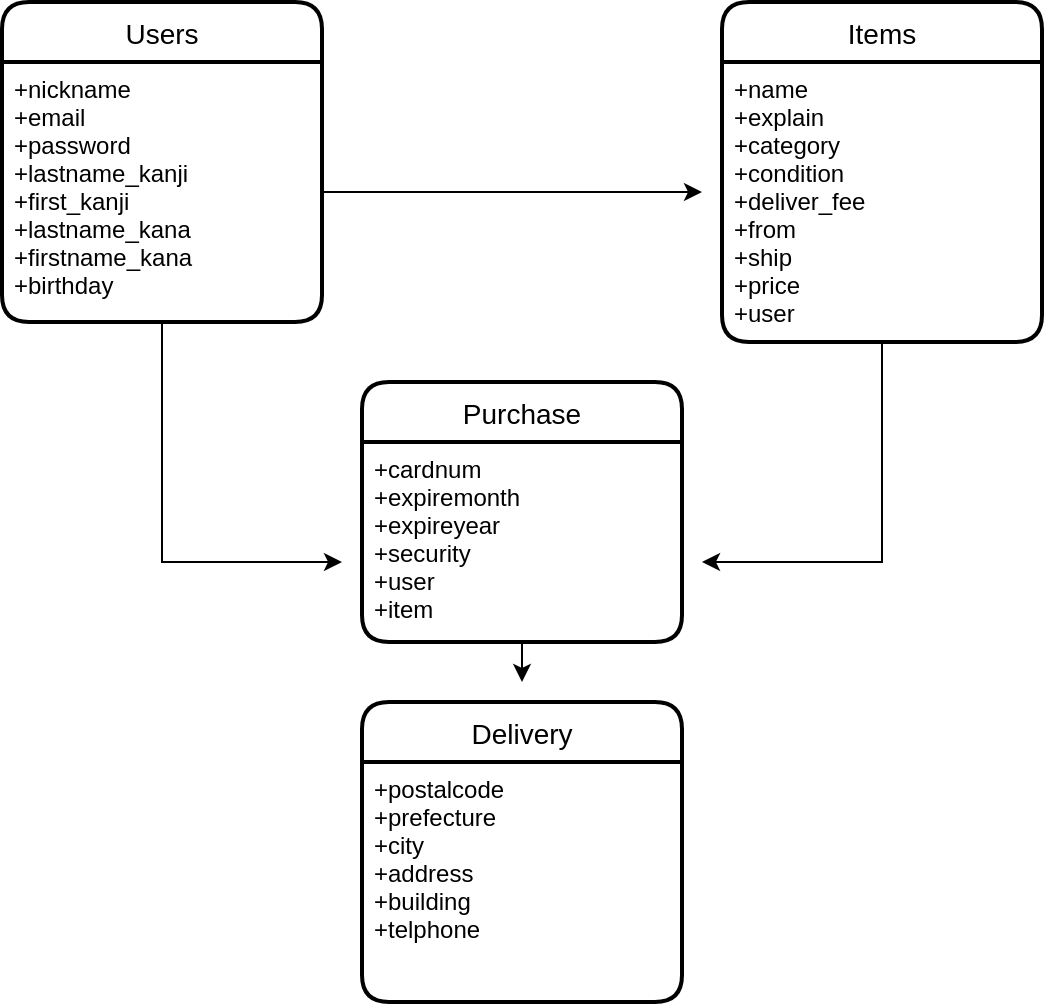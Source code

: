 <mxfile version="13.10.0" type="embed">
    <diagram id="G0XlT4P1EDg5u2kYeXEG" name="ページ1">
        <mxGraphModel dx="728" dy="562" grid="1" gridSize="10" guides="1" tooltips="1" connect="1" arrows="1" fold="1" page="1" pageScale="1" pageWidth="850" pageHeight="1100" math="0" shadow="0">
            <root>
                <mxCell id="0"/>
                <mxCell id="1" parent="0"/>
                <mxCell id="2" value="Users" style="swimlane;childLayout=stackLayout;horizontal=1;startSize=30;horizontalStack=0;rounded=1;fontSize=14;fontStyle=0;strokeWidth=2;resizeParent=0;resizeLast=1;shadow=0;dashed=0;align=center;" parent="1" vertex="1">
                    <mxGeometry x="40" y="80" width="160" height="160" as="geometry"/>
                </mxCell>
                <mxCell id="3" value="+nickname&#10;+email&#10;+password&#10;+lastname_kanji&#10;+first_kanji&#10;+lastname_kana&#10;+firstname_kana&#10;+birthday" style="align=left;strokeColor=none;fillColor=none;spacingLeft=4;fontSize=12;verticalAlign=top;resizable=0;rotatable=0;part=1;" parent="2" vertex="1">
                    <mxGeometry y="30" width="160" height="130" as="geometry"/>
                </mxCell>
                <mxCell id="4" value="Items" style="swimlane;childLayout=stackLayout;horizontal=1;startSize=30;horizontalStack=0;rounded=1;fontSize=14;fontStyle=0;strokeWidth=2;resizeParent=0;resizeLast=1;shadow=0;dashed=0;align=center;" parent="1" vertex="1">
                    <mxGeometry x="400" y="80" width="160" height="170" as="geometry"/>
                </mxCell>
                <mxCell id="5" value="+name&#10;+explain&#10;+category&#10;+condition&#10;+deliver_fee&#10;+from&#10;+ship&#10;+price&#10;+user" style="align=left;strokeColor=none;fillColor=none;spacingLeft=4;fontSize=12;verticalAlign=top;resizable=0;rotatable=0;part=1;" parent="4" vertex="1">
                    <mxGeometry y="30" width="160" height="140" as="geometry"/>
                </mxCell>
                <mxCell id="6" value="Purchase" style="swimlane;childLayout=stackLayout;horizontal=1;startSize=30;horizontalStack=0;rounded=1;fontSize=14;fontStyle=0;strokeWidth=2;resizeParent=0;resizeLast=1;shadow=0;dashed=0;align=center;" parent="1" vertex="1">
                    <mxGeometry x="220" y="270" width="160" height="130" as="geometry"/>
                </mxCell>
                <mxCell id="7" value="+cardnum&#10;+expiremonth&#10;+expireyear&#10;+security&#10;+user&#10;+item" style="align=left;strokeColor=none;fillColor=none;spacingLeft=4;fontSize=12;verticalAlign=top;resizable=0;rotatable=0;part=1;" parent="6" vertex="1">
                    <mxGeometry y="30" width="160" height="100" as="geometry"/>
                </mxCell>
                <mxCell id="8" value="Delivery" style="swimlane;childLayout=stackLayout;horizontal=1;startSize=30;horizontalStack=0;rounded=1;fontSize=14;fontStyle=0;strokeWidth=2;resizeParent=0;resizeLast=1;shadow=0;dashed=0;align=center;" parent="1" vertex="1">
                    <mxGeometry x="220" y="430" width="160" height="150" as="geometry"/>
                </mxCell>
                <mxCell id="9" value="+postalcode&#10;+prefecture&#10;+city&#10;+address&#10;+building&#10;+telphone" style="align=left;strokeColor=none;fillColor=none;spacingLeft=4;fontSize=12;verticalAlign=top;resizable=0;rotatable=0;part=1;" parent="8" vertex="1">
                    <mxGeometry y="30" width="160" height="120" as="geometry"/>
                </mxCell>
                <mxCell id="21" style="edgeStyle=orthogonalEdgeStyle;rounded=0;orthogonalLoop=1;jettySize=auto;html=1;" edge="1" parent="1" source="3">
                    <mxGeometry relative="1" as="geometry">
                        <mxPoint x="210" y="360" as="targetPoint"/>
                        <Array as="points">
                            <mxPoint x="120" y="360"/>
                        </Array>
                    </mxGeometry>
                </mxCell>
                <mxCell id="22" style="edgeStyle=orthogonalEdgeStyle;rounded=0;orthogonalLoop=1;jettySize=auto;html=1;" edge="1" parent="1" source="3">
                    <mxGeometry relative="1" as="geometry">
                        <mxPoint x="390" y="175" as="targetPoint"/>
                    </mxGeometry>
                </mxCell>
                <mxCell id="24" style="edgeStyle=orthogonalEdgeStyle;rounded=0;orthogonalLoop=1;jettySize=auto;html=1;" edge="1" parent="1" source="5">
                    <mxGeometry relative="1" as="geometry">
                        <mxPoint x="390" y="360" as="targetPoint"/>
                        <Array as="points">
                            <mxPoint x="480" y="360"/>
                            <mxPoint x="440" y="360"/>
                        </Array>
                    </mxGeometry>
                </mxCell>
                <mxCell id="25" style="edgeStyle=orthogonalEdgeStyle;rounded=0;orthogonalLoop=1;jettySize=auto;html=1;" edge="1" parent="1" source="7">
                    <mxGeometry relative="1" as="geometry">
                        <mxPoint x="300" y="420" as="targetPoint"/>
                    </mxGeometry>
                </mxCell>
            </root>
        </mxGraphModel>
    </diagram>
</mxfile>